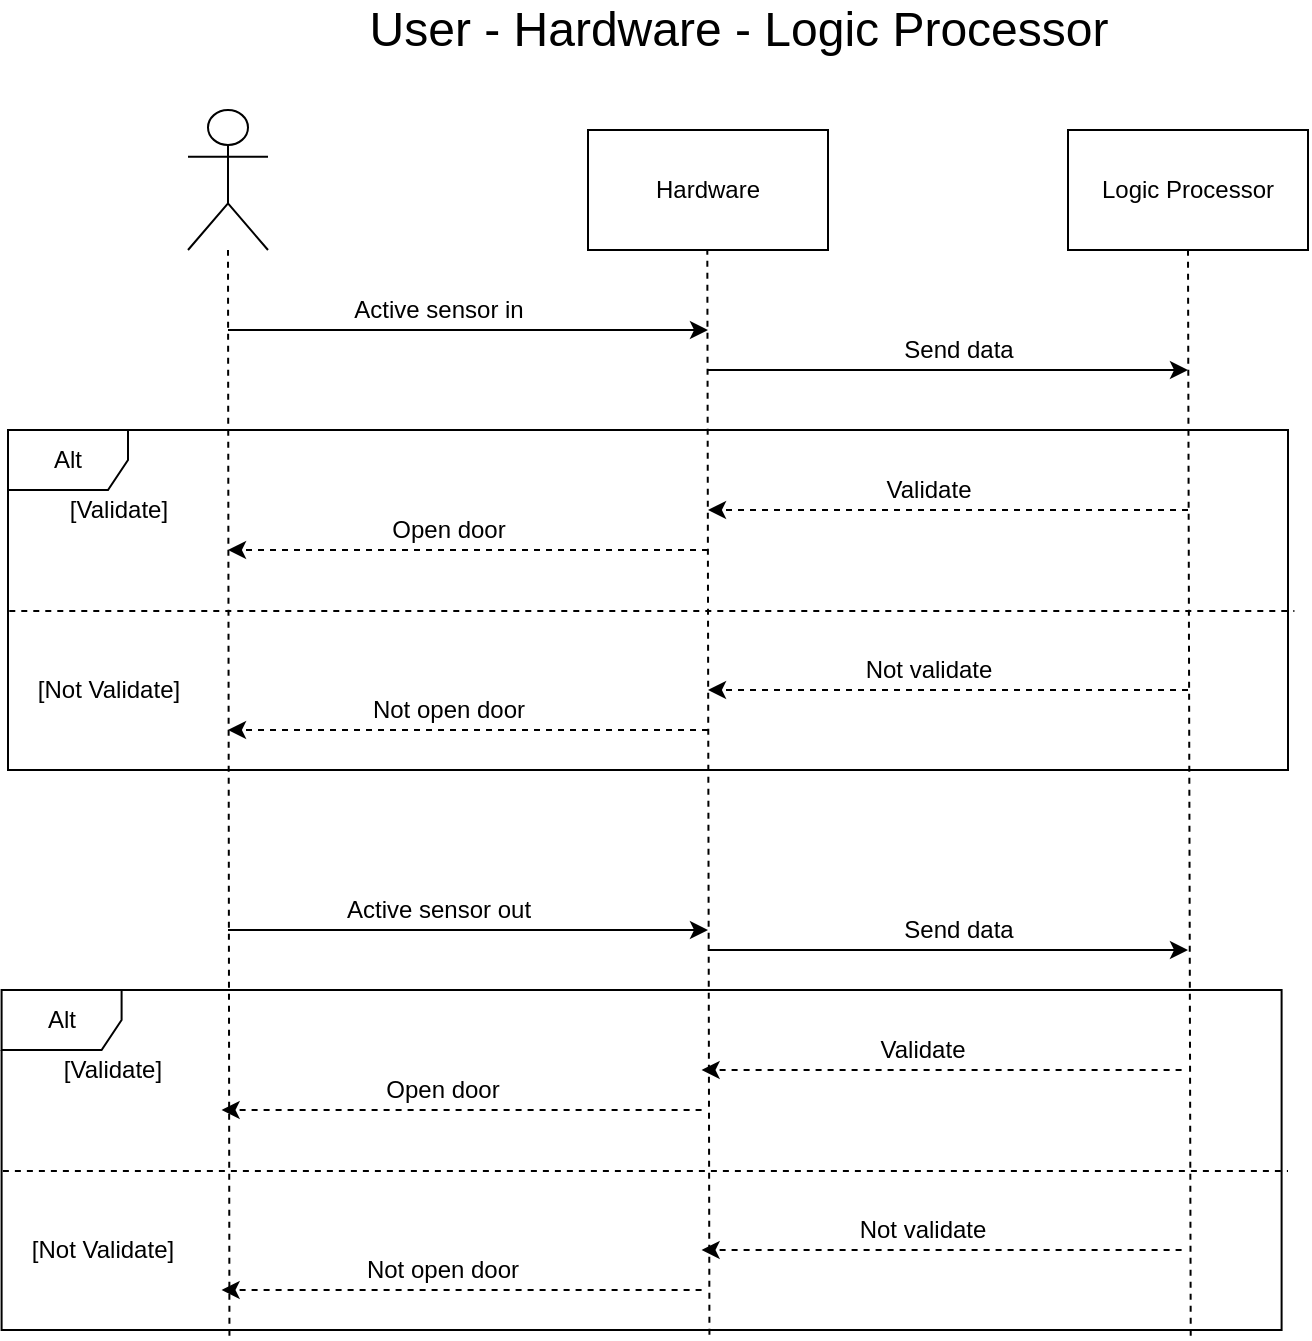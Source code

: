 <mxfile version="13.7.3" type="github">
  <diagram id="kgpKYQtTHZ0yAKxKKP6v" name="Page-1">
    <mxGraphModel dx="1184" dy="686" grid="1" gridSize="10" guides="1" tooltips="1" connect="1" arrows="1" fold="1" page="1" pageScale="1" pageWidth="850" pageHeight="1100" math="0" shadow="0">
      <root>
        <mxCell id="0" />
        <mxCell id="1" parent="0" />
        <mxCell id="8jEOWQN43G22aQzYSUDN-2" value="Hardware" style="rounded=0;whiteSpace=wrap;html=1;" vertex="1" parent="1">
          <mxGeometry x="360" y="80" width="120" height="60" as="geometry" />
        </mxCell>
        <mxCell id="8jEOWQN43G22aQzYSUDN-4" value="Logic Processor" style="rounded=0;whiteSpace=wrap;html=1;" vertex="1" parent="1">
          <mxGeometry x="600" y="80" width="120" height="60" as="geometry" />
        </mxCell>
        <mxCell id="8jEOWQN43G22aQzYSUDN-9" value="" style="endArrow=none;dashed=1;html=1;exitX=0.178;exitY=1.017;exitDx=0;exitDy=0;exitPerimeter=0;" edge="1" parent="1" source="8jEOWQN43G22aQzYSUDN-55">
          <mxGeometry width="50" height="50" relative="1" as="geometry">
            <mxPoint x="180" y="720" as="sourcePoint" />
            <mxPoint x="180" y="140" as="targetPoint" />
          </mxGeometry>
        </mxCell>
        <mxCell id="8jEOWQN43G22aQzYSUDN-10" value="" style="endArrow=none;dashed=1;html=1;exitX=0.553;exitY=1.014;exitDx=0;exitDy=0;exitPerimeter=0;" edge="1" parent="1" source="8jEOWQN43G22aQzYSUDN-55">
          <mxGeometry width="50" height="50" relative="1" as="geometry">
            <mxPoint x="420" y="720" as="sourcePoint" />
            <mxPoint x="419.66" y="140" as="targetPoint" />
          </mxGeometry>
        </mxCell>
        <mxCell id="8jEOWQN43G22aQzYSUDN-11" value="" style="endArrow=none;dashed=1;html=1;exitX=0.929;exitY=1.017;exitDx=0;exitDy=0;exitPerimeter=0;" edge="1" parent="1" source="8jEOWQN43G22aQzYSUDN-55">
          <mxGeometry width="50" height="50" relative="1" as="geometry">
            <mxPoint x="660" y="720" as="sourcePoint" />
            <mxPoint x="660" y="140" as="targetPoint" />
          </mxGeometry>
        </mxCell>
        <mxCell id="8jEOWQN43G22aQzYSUDN-13" value="" style="shape=umlActor;verticalLabelPosition=bottom;verticalAlign=top;html=1;" vertex="1" parent="1">
          <mxGeometry x="160" y="70" width="40" height="70" as="geometry" />
        </mxCell>
        <mxCell id="8jEOWQN43G22aQzYSUDN-16" value="" style="endArrow=classic;html=1;" edge="1" parent="1">
          <mxGeometry width="50" height="50" relative="1" as="geometry">
            <mxPoint x="180" y="180" as="sourcePoint" />
            <mxPoint x="420" y="180" as="targetPoint" />
          </mxGeometry>
        </mxCell>
        <mxCell id="8jEOWQN43G22aQzYSUDN-17" value="Active sensor in" style="text;html=1;align=center;verticalAlign=middle;resizable=0;points=[];autosize=1;" vertex="1" parent="1">
          <mxGeometry x="235" y="160" width="100" height="20" as="geometry" />
        </mxCell>
        <mxCell id="8jEOWQN43G22aQzYSUDN-19" value="" style="endArrow=classic;html=1;" edge="1" parent="1">
          <mxGeometry width="50" height="50" relative="1" as="geometry">
            <mxPoint x="420" y="200" as="sourcePoint" />
            <mxPoint x="660" y="200" as="targetPoint" />
          </mxGeometry>
        </mxCell>
        <mxCell id="8jEOWQN43G22aQzYSUDN-20" value="Send data" style="text;html=1;align=center;verticalAlign=middle;resizable=0;points=[];autosize=1;" vertex="1" parent="1">
          <mxGeometry x="510" y="180" width="70" height="20" as="geometry" />
        </mxCell>
        <mxCell id="8jEOWQN43G22aQzYSUDN-27" value="" style="endArrow=classic;html=1;dashed=1;" edge="1" parent="1">
          <mxGeometry width="50" height="50" relative="1" as="geometry">
            <mxPoint x="660.0" y="270.0" as="sourcePoint" />
            <mxPoint x="420" y="270.0" as="targetPoint" />
          </mxGeometry>
        </mxCell>
        <mxCell id="8jEOWQN43G22aQzYSUDN-30" value="Alt" style="shape=umlFrame;whiteSpace=wrap;html=1;fillColor=none;" vertex="1" parent="1">
          <mxGeometry x="70" y="230" width="640" height="170" as="geometry" />
        </mxCell>
        <mxCell id="8jEOWQN43G22aQzYSUDN-32" value="Validate" style="text;html=1;align=center;verticalAlign=middle;resizable=0;points=[];autosize=1;" vertex="1" parent="1">
          <mxGeometry x="500" y="250" width="60" height="20" as="geometry" />
        </mxCell>
        <mxCell id="8jEOWQN43G22aQzYSUDN-33" value="" style="endArrow=classic;html=1;dashed=1;" edge="1" parent="1">
          <mxGeometry width="50" height="50" relative="1" as="geometry">
            <mxPoint x="420" y="290.0" as="sourcePoint" />
            <mxPoint x="180" y="290.0" as="targetPoint" />
          </mxGeometry>
        </mxCell>
        <mxCell id="8jEOWQN43G22aQzYSUDN-34" value="Open door" style="text;html=1;align=center;verticalAlign=middle;resizable=0;points=[];autosize=1;" vertex="1" parent="1">
          <mxGeometry x="255" y="270" width="70" height="20" as="geometry" />
        </mxCell>
        <mxCell id="8jEOWQN43G22aQzYSUDN-36" value="" style="endArrow=classic;html=1;dashed=1;" edge="1" parent="1">
          <mxGeometry width="50" height="50" relative="1" as="geometry">
            <mxPoint x="660" y="360.0" as="sourcePoint" />
            <mxPoint x="420" y="360.0" as="targetPoint" />
          </mxGeometry>
        </mxCell>
        <mxCell id="8jEOWQN43G22aQzYSUDN-37" value="Not validate" style="text;html=1;align=center;verticalAlign=middle;resizable=0;points=[];autosize=1;" vertex="1" parent="1">
          <mxGeometry x="490" y="340" width="80" height="20" as="geometry" />
        </mxCell>
        <mxCell id="8jEOWQN43G22aQzYSUDN-38" value="" style="endArrow=classic;html=1;dashed=1;" edge="1" parent="1">
          <mxGeometry width="50" height="50" relative="1" as="geometry">
            <mxPoint x="420" y="380.0" as="sourcePoint" />
            <mxPoint x="180" y="380.0" as="targetPoint" />
          </mxGeometry>
        </mxCell>
        <mxCell id="8jEOWQN43G22aQzYSUDN-39" value="Not open door" style="text;html=1;align=center;verticalAlign=middle;resizable=0;points=[];autosize=1;" vertex="1" parent="1">
          <mxGeometry x="245" y="360" width="90" height="20" as="geometry" />
        </mxCell>
        <mxCell id="8jEOWQN43G22aQzYSUDN-41" value="" style="endArrow=none;dashed=1;html=1;exitX=0.001;exitY=0.532;exitDx=0;exitDy=0;exitPerimeter=0;entryX=1.005;entryY=0.532;entryDx=0;entryDy=0;entryPerimeter=0;" edge="1" parent="1" source="8jEOWQN43G22aQzYSUDN-30" target="8jEOWQN43G22aQzYSUDN-30">
          <mxGeometry width="50" height="50" relative="1" as="geometry">
            <mxPoint x="420" y="300" as="sourcePoint" />
            <mxPoint x="470" y="250" as="targetPoint" />
          </mxGeometry>
        </mxCell>
        <mxCell id="8jEOWQN43G22aQzYSUDN-45" value="[Validate]" style="text;html=1;align=center;verticalAlign=middle;resizable=0;points=[];autosize=1;" vertex="1" parent="1">
          <mxGeometry x="95" y="260" width="60" height="20" as="geometry" />
        </mxCell>
        <mxCell id="8jEOWQN43G22aQzYSUDN-46" value="[Not Validate]" style="text;html=1;align=center;verticalAlign=middle;resizable=0;points=[];autosize=1;" vertex="1" parent="1">
          <mxGeometry x="75" y="350" width="90" height="20" as="geometry" />
        </mxCell>
        <mxCell id="8jEOWQN43G22aQzYSUDN-47" value="" style="endArrow=classic;html=1;" edge="1" parent="1">
          <mxGeometry width="50" height="50" relative="1" as="geometry">
            <mxPoint x="180.0" y="480" as="sourcePoint" />
            <mxPoint x="420" y="480" as="targetPoint" />
          </mxGeometry>
        </mxCell>
        <mxCell id="8jEOWQN43G22aQzYSUDN-48" value="Active sensor out" style="text;html=1;align=center;verticalAlign=middle;resizable=0;points=[];autosize=1;" vertex="1" parent="1">
          <mxGeometry x="230" y="460" width="110" height="20" as="geometry" />
        </mxCell>
        <mxCell id="8jEOWQN43G22aQzYSUDN-49" value="" style="endArrow=classic;html=1;" edge="1" parent="1">
          <mxGeometry width="50" height="50" relative="1" as="geometry">
            <mxPoint x="420" y="490" as="sourcePoint" />
            <mxPoint x="660" y="490" as="targetPoint" />
          </mxGeometry>
        </mxCell>
        <mxCell id="8jEOWQN43G22aQzYSUDN-50" value="Send data" style="text;html=1;align=center;verticalAlign=middle;resizable=0;points=[];autosize=1;" vertex="1" parent="1">
          <mxGeometry x="510" y="470" width="70" height="20" as="geometry" />
        </mxCell>
        <mxCell id="8jEOWQN43G22aQzYSUDN-54" value="" style="endArrow=classic;html=1;dashed=1;" edge="1" parent="1">
          <mxGeometry width="50" height="50" relative="1" as="geometry">
            <mxPoint x="656.8" y="550" as="sourcePoint" />
            <mxPoint x="416.8" y="550" as="targetPoint" />
          </mxGeometry>
        </mxCell>
        <mxCell id="8jEOWQN43G22aQzYSUDN-55" value="Alt" style="shape=umlFrame;whiteSpace=wrap;html=1;fillColor=none;" vertex="1" parent="1">
          <mxGeometry x="66.8" y="510" width="640" height="170" as="geometry" />
        </mxCell>
        <mxCell id="8jEOWQN43G22aQzYSUDN-56" value="Validate" style="text;html=1;align=center;verticalAlign=middle;resizable=0;points=[];autosize=1;" vertex="1" parent="1">
          <mxGeometry x="496.8" y="530" width="60" height="20" as="geometry" />
        </mxCell>
        <mxCell id="8jEOWQN43G22aQzYSUDN-57" value="" style="endArrow=classic;html=1;dashed=1;" edge="1" parent="1">
          <mxGeometry width="50" height="50" relative="1" as="geometry">
            <mxPoint x="416.8" y="570" as="sourcePoint" />
            <mxPoint x="176.8" y="570" as="targetPoint" />
          </mxGeometry>
        </mxCell>
        <mxCell id="8jEOWQN43G22aQzYSUDN-58" value="Open door" style="text;html=1;align=center;verticalAlign=middle;resizable=0;points=[];autosize=1;" vertex="1" parent="1">
          <mxGeometry x="251.8" y="550" width="70" height="20" as="geometry" />
        </mxCell>
        <mxCell id="8jEOWQN43G22aQzYSUDN-59" value="" style="endArrow=classic;html=1;dashed=1;" edge="1" parent="1">
          <mxGeometry width="50" height="50" relative="1" as="geometry">
            <mxPoint x="656.8" y="640" as="sourcePoint" />
            <mxPoint x="416.8" y="640" as="targetPoint" />
          </mxGeometry>
        </mxCell>
        <mxCell id="8jEOWQN43G22aQzYSUDN-60" value="Not validate" style="text;html=1;align=center;verticalAlign=middle;resizable=0;points=[];autosize=1;" vertex="1" parent="1">
          <mxGeometry x="486.8" y="620" width="80" height="20" as="geometry" />
        </mxCell>
        <mxCell id="8jEOWQN43G22aQzYSUDN-61" value="" style="endArrow=classic;html=1;dashed=1;" edge="1" parent="1">
          <mxGeometry width="50" height="50" relative="1" as="geometry">
            <mxPoint x="416.8" y="660" as="sourcePoint" />
            <mxPoint x="176.8" y="660" as="targetPoint" />
          </mxGeometry>
        </mxCell>
        <mxCell id="8jEOWQN43G22aQzYSUDN-62" value="Not open door" style="text;html=1;align=center;verticalAlign=middle;resizable=0;points=[];autosize=1;" vertex="1" parent="1">
          <mxGeometry x="241.8" y="640" width="90" height="20" as="geometry" />
        </mxCell>
        <mxCell id="8jEOWQN43G22aQzYSUDN-63" value="" style="endArrow=none;dashed=1;html=1;exitX=0.001;exitY=0.532;exitDx=0;exitDy=0;exitPerimeter=0;entryX=1.005;entryY=0.532;entryDx=0;entryDy=0;entryPerimeter=0;" edge="1" parent="1" source="8jEOWQN43G22aQzYSUDN-55" target="8jEOWQN43G22aQzYSUDN-55">
          <mxGeometry width="50" height="50" relative="1" as="geometry">
            <mxPoint x="416.8" y="580" as="sourcePoint" />
            <mxPoint x="466.8" y="530" as="targetPoint" />
          </mxGeometry>
        </mxCell>
        <mxCell id="8jEOWQN43G22aQzYSUDN-64" value="[Validate]" style="text;html=1;align=center;verticalAlign=middle;resizable=0;points=[];autosize=1;" vertex="1" parent="1">
          <mxGeometry x="91.8" y="540" width="60" height="20" as="geometry" />
        </mxCell>
        <mxCell id="8jEOWQN43G22aQzYSUDN-65" value="[Not Validate]" style="text;html=1;align=center;verticalAlign=middle;resizable=0;points=[];autosize=1;" vertex="1" parent="1">
          <mxGeometry x="71.8" y="630" width="90" height="20" as="geometry" />
        </mxCell>
        <mxCell id="8jEOWQN43G22aQzYSUDN-66" value="User - Hardware - Logic Processor" style="text;html=1;align=center;verticalAlign=middle;resizable=0;points=[];autosize=1;fontSize=24;" vertex="1" parent="1">
          <mxGeometry x="245" y="15" width="380" height="30" as="geometry" />
        </mxCell>
      </root>
    </mxGraphModel>
  </diagram>
</mxfile>
